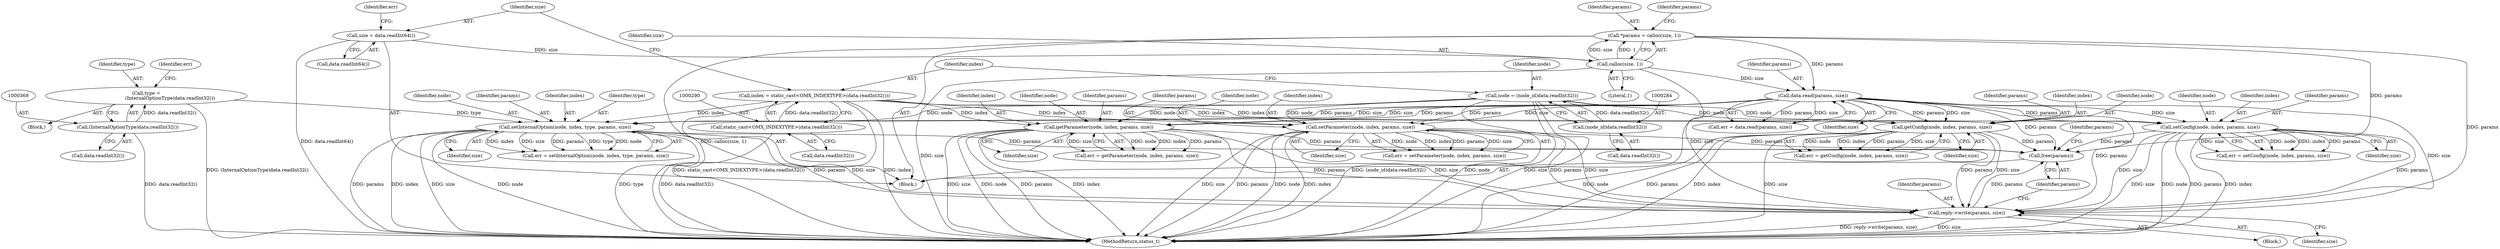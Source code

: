 digraph "0_Android_1171e7c047bf79e7c93342bb6a812c9edd86aa84@API" {
"1000400" [label="(Call,free(params))"];
"1000311" [label="(Call,data.read(params, size))"];
"1000301" [label="(Call,*params = calloc(size, 1))"];
"1000303" [label="(Call,calloc(size, 1))"];
"1000293" [label="(Call,size = data.readInt64())"];
"1000348" [label="(Call,getConfig(node, index, params, size))"];
"1000281" [label="(Call,node = (node_id)data.readInt32())"];
"1000283" [label="(Call,(node_id)data.readInt32())"];
"1000287" [label="(Call,index = static_cast<OMX_INDEXTYPE>(data.readInt32()))"];
"1000289" [label="(Call,static_cast<OMX_INDEXTYPE>(data.readInt32()))"];
"1000397" [label="(Call,reply->write(params, size))"];
"1000357" [label="(Call,setConfig(node, index, params, size))"];
"1000373" [label="(Call,setInternalOption(node, index, type, params, size))"];
"1000366" [label="(Call,type =\n                                (InternalOptionType)data.readInt32())"];
"1000368" [label="(Call,(InternalOptionType)data.readInt32())"];
"1000330" [label="(Call,getParameter(node, index, params, size))"];
"1000339" [label="(Call,setParameter(node, index, params, size))"];
"1000313" [label="(Identifier,size)"];
"1000293" [label="(Call,size = data.readInt64())"];
"1000295" [label="(Call,data.readInt64())"];
"1000311" [label="(Call,data.read(params, size))"];
"1000397" [label="(Call,reply->write(params, size))"];
"1000377" [label="(Identifier,params)"];
"1000334" [label="(Identifier,size)"];
"1000309" [label="(Call,err = data.read(params, size))"];
"1000339" [label="(Call,setParameter(node, index, params, size))"];
"1000291" [label="(Call,data.readInt32())"];
"1000400" [label="(Call,free(params))"];
"1000401" [label="(Identifier,params)"];
"1000355" [label="(Call,err = setConfig(node, index, params, size))"];
"1000289" [label="(Call,static_cast<OMX_INDEXTYPE>(data.readInt32()))"];
"1000307" [label="(Identifier,params)"];
"1000373" [label="(Call,setInternalOption(node, index, type, params, size))"];
"1000333" [label="(Identifier,params)"];
"1000398" [label="(Identifier,params)"];
"1000346" [label="(Call,err = getConfig(node, index, params, size))"];
"1000364" [label="(Block,)"];
"1000361" [label="(Identifier,size)"];
"1000281" [label="(Call,node = (node_id)data.readInt32())"];
"1000332" [label="(Identifier,index)"];
"1000372" [label="(Identifier,err)"];
"1000370" [label="(Call,data.readInt32())"];
"1000285" [label="(Call,data.readInt32())"];
"1000312" [label="(Identifier,params)"];
"1000348" [label="(Call,getConfig(node, index, params, size))"];
"1001075" [label="(MethodReturn,status_t)"];
"1000340" [label="(Identifier,node)"];
"1000378" [label="(Identifier,size)"];
"1000283" [label="(Call,(node_id)data.readInt32())"];
"1000287" [label="(Call,index = static_cast<OMX_INDEXTYPE>(data.readInt32()))"];
"1000282" [label="(Identifier,node)"];
"1000375" [label="(Identifier,index)"];
"1000301" [label="(Call,*params = calloc(size, 1))"];
"1000399" [label="(Identifier,size)"];
"1000337" [label="(Call,err = setParameter(node, index, params, size))"];
"1000396" [label="(Block,)"];
"1000351" [label="(Identifier,params)"];
"1000403" [label="(Identifier,params)"];
"1000288" [label="(Identifier,index)"];
"1000357" [label="(Call,setConfig(node, index, params, size))"];
"1000371" [label="(Call,err = setInternalOption(node, index, type, params, size))"];
"1000366" [label="(Call,type =\n                                (InternalOptionType)data.readInt32())"];
"1000303" [label="(Call,calloc(size, 1))"];
"1000328" [label="(Call,err = getParameter(node, index, params, size))"];
"1000352" [label="(Identifier,size)"];
"1000304" [label="(Identifier,size)"];
"1000350" [label="(Identifier,index)"];
"1000358" [label="(Identifier,node)"];
"1000330" [label="(Call,getParameter(node, index, params, size))"];
"1000305" [label="(Literal,1)"];
"1000359" [label="(Identifier,index)"];
"1000376" [label="(Identifier,type)"];
"1000368" [label="(Call,(InternalOptionType)data.readInt32())"];
"1000331" [label="(Identifier,node)"];
"1000343" [label="(Identifier,size)"];
"1000294" [label="(Identifier,size)"];
"1000367" [label="(Identifier,type)"];
"1000275" [label="(Block,)"];
"1000341" [label="(Identifier,index)"];
"1000302" [label="(Identifier,params)"];
"1000342" [label="(Identifier,params)"];
"1000374" [label="(Identifier,node)"];
"1000349" [label="(Identifier,node)"];
"1000298" [label="(Identifier,err)"];
"1000360" [label="(Identifier,params)"];
"1000400" -> "1000275"  [label="AST: "];
"1000400" -> "1000401"  [label="CFG: "];
"1000401" -> "1000400"  [label="AST: "];
"1000403" -> "1000400"  [label="CFG: "];
"1000311" -> "1000400"  [label="DDG: params"];
"1000348" -> "1000400"  [label="DDG: params"];
"1000397" -> "1000400"  [label="DDG: params"];
"1000357" -> "1000400"  [label="DDG: params"];
"1000373" -> "1000400"  [label="DDG: params"];
"1000330" -> "1000400"  [label="DDG: params"];
"1000301" -> "1000400"  [label="DDG: params"];
"1000339" -> "1000400"  [label="DDG: params"];
"1000311" -> "1000309"  [label="AST: "];
"1000311" -> "1000313"  [label="CFG: "];
"1000312" -> "1000311"  [label="AST: "];
"1000313" -> "1000311"  [label="AST: "];
"1000309" -> "1000311"  [label="CFG: "];
"1000311" -> "1001075"  [label="DDG: size"];
"1000311" -> "1000309"  [label="DDG: params"];
"1000311" -> "1000309"  [label="DDG: size"];
"1000301" -> "1000311"  [label="DDG: params"];
"1000303" -> "1000311"  [label="DDG: size"];
"1000311" -> "1000330"  [label="DDG: params"];
"1000311" -> "1000330"  [label="DDG: size"];
"1000311" -> "1000339"  [label="DDG: params"];
"1000311" -> "1000339"  [label="DDG: size"];
"1000311" -> "1000348"  [label="DDG: params"];
"1000311" -> "1000348"  [label="DDG: size"];
"1000311" -> "1000357"  [label="DDG: params"];
"1000311" -> "1000357"  [label="DDG: size"];
"1000311" -> "1000373"  [label="DDG: params"];
"1000311" -> "1000373"  [label="DDG: size"];
"1000311" -> "1000397"  [label="DDG: params"];
"1000311" -> "1000397"  [label="DDG: size"];
"1000301" -> "1000275"  [label="AST: "];
"1000301" -> "1000303"  [label="CFG: "];
"1000302" -> "1000301"  [label="AST: "];
"1000303" -> "1000301"  [label="AST: "];
"1000307" -> "1000301"  [label="CFG: "];
"1000301" -> "1001075"  [label="DDG: calloc(size, 1)"];
"1000303" -> "1000301"  [label="DDG: size"];
"1000303" -> "1000301"  [label="DDG: 1"];
"1000301" -> "1000397"  [label="DDG: params"];
"1000303" -> "1000305"  [label="CFG: "];
"1000304" -> "1000303"  [label="AST: "];
"1000305" -> "1000303"  [label="AST: "];
"1000303" -> "1001075"  [label="DDG: size"];
"1000293" -> "1000303"  [label="DDG: size"];
"1000303" -> "1000397"  [label="DDG: size"];
"1000293" -> "1000275"  [label="AST: "];
"1000293" -> "1000295"  [label="CFG: "];
"1000294" -> "1000293"  [label="AST: "];
"1000295" -> "1000293"  [label="AST: "];
"1000298" -> "1000293"  [label="CFG: "];
"1000293" -> "1001075"  [label="DDG: data.readInt64()"];
"1000348" -> "1000346"  [label="AST: "];
"1000348" -> "1000352"  [label="CFG: "];
"1000349" -> "1000348"  [label="AST: "];
"1000350" -> "1000348"  [label="AST: "];
"1000351" -> "1000348"  [label="AST: "];
"1000352" -> "1000348"  [label="AST: "];
"1000346" -> "1000348"  [label="CFG: "];
"1000348" -> "1001075"  [label="DDG: node"];
"1000348" -> "1001075"  [label="DDG: params"];
"1000348" -> "1001075"  [label="DDG: index"];
"1000348" -> "1001075"  [label="DDG: size"];
"1000348" -> "1000346"  [label="DDG: node"];
"1000348" -> "1000346"  [label="DDG: index"];
"1000348" -> "1000346"  [label="DDG: params"];
"1000348" -> "1000346"  [label="DDG: size"];
"1000281" -> "1000348"  [label="DDG: node"];
"1000287" -> "1000348"  [label="DDG: index"];
"1000348" -> "1000397"  [label="DDG: params"];
"1000348" -> "1000397"  [label="DDG: size"];
"1000281" -> "1000275"  [label="AST: "];
"1000281" -> "1000283"  [label="CFG: "];
"1000282" -> "1000281"  [label="AST: "];
"1000283" -> "1000281"  [label="AST: "];
"1000288" -> "1000281"  [label="CFG: "];
"1000281" -> "1001075"  [label="DDG: node"];
"1000281" -> "1001075"  [label="DDG: (node_id)data.readInt32()"];
"1000283" -> "1000281"  [label="DDG: data.readInt32()"];
"1000281" -> "1000330"  [label="DDG: node"];
"1000281" -> "1000339"  [label="DDG: node"];
"1000281" -> "1000357"  [label="DDG: node"];
"1000281" -> "1000373"  [label="DDG: node"];
"1000283" -> "1000285"  [label="CFG: "];
"1000284" -> "1000283"  [label="AST: "];
"1000285" -> "1000283"  [label="AST: "];
"1000287" -> "1000275"  [label="AST: "];
"1000287" -> "1000289"  [label="CFG: "];
"1000288" -> "1000287"  [label="AST: "];
"1000289" -> "1000287"  [label="AST: "];
"1000294" -> "1000287"  [label="CFG: "];
"1000287" -> "1001075"  [label="DDG: static_cast<OMX_INDEXTYPE>(data.readInt32())"];
"1000287" -> "1001075"  [label="DDG: index"];
"1000289" -> "1000287"  [label="DDG: data.readInt32()"];
"1000287" -> "1000330"  [label="DDG: index"];
"1000287" -> "1000339"  [label="DDG: index"];
"1000287" -> "1000357"  [label="DDG: index"];
"1000287" -> "1000373"  [label="DDG: index"];
"1000289" -> "1000291"  [label="CFG: "];
"1000290" -> "1000289"  [label="AST: "];
"1000291" -> "1000289"  [label="AST: "];
"1000289" -> "1001075"  [label="DDG: data.readInt32()"];
"1000397" -> "1000396"  [label="AST: "];
"1000397" -> "1000399"  [label="CFG: "];
"1000398" -> "1000397"  [label="AST: "];
"1000399" -> "1000397"  [label="AST: "];
"1000401" -> "1000397"  [label="CFG: "];
"1000397" -> "1001075"  [label="DDG: reply->write(params, size)"];
"1000397" -> "1001075"  [label="DDG: size"];
"1000357" -> "1000397"  [label="DDG: params"];
"1000357" -> "1000397"  [label="DDG: size"];
"1000373" -> "1000397"  [label="DDG: params"];
"1000373" -> "1000397"  [label="DDG: size"];
"1000330" -> "1000397"  [label="DDG: params"];
"1000330" -> "1000397"  [label="DDG: size"];
"1000339" -> "1000397"  [label="DDG: params"];
"1000339" -> "1000397"  [label="DDG: size"];
"1000357" -> "1000355"  [label="AST: "];
"1000357" -> "1000361"  [label="CFG: "];
"1000358" -> "1000357"  [label="AST: "];
"1000359" -> "1000357"  [label="AST: "];
"1000360" -> "1000357"  [label="AST: "];
"1000361" -> "1000357"  [label="AST: "];
"1000355" -> "1000357"  [label="CFG: "];
"1000357" -> "1001075"  [label="DDG: size"];
"1000357" -> "1001075"  [label="DDG: node"];
"1000357" -> "1001075"  [label="DDG: params"];
"1000357" -> "1001075"  [label="DDG: index"];
"1000357" -> "1000355"  [label="DDG: node"];
"1000357" -> "1000355"  [label="DDG: index"];
"1000357" -> "1000355"  [label="DDG: params"];
"1000357" -> "1000355"  [label="DDG: size"];
"1000373" -> "1000371"  [label="AST: "];
"1000373" -> "1000378"  [label="CFG: "];
"1000374" -> "1000373"  [label="AST: "];
"1000375" -> "1000373"  [label="AST: "];
"1000376" -> "1000373"  [label="AST: "];
"1000377" -> "1000373"  [label="AST: "];
"1000378" -> "1000373"  [label="AST: "];
"1000371" -> "1000373"  [label="CFG: "];
"1000373" -> "1001075"  [label="DDG: type"];
"1000373" -> "1001075"  [label="DDG: params"];
"1000373" -> "1001075"  [label="DDG: index"];
"1000373" -> "1001075"  [label="DDG: size"];
"1000373" -> "1001075"  [label="DDG: node"];
"1000373" -> "1000371"  [label="DDG: index"];
"1000373" -> "1000371"  [label="DDG: size"];
"1000373" -> "1000371"  [label="DDG: params"];
"1000373" -> "1000371"  [label="DDG: type"];
"1000373" -> "1000371"  [label="DDG: node"];
"1000366" -> "1000373"  [label="DDG: type"];
"1000366" -> "1000364"  [label="AST: "];
"1000366" -> "1000368"  [label="CFG: "];
"1000367" -> "1000366"  [label="AST: "];
"1000368" -> "1000366"  [label="AST: "];
"1000372" -> "1000366"  [label="CFG: "];
"1000366" -> "1001075"  [label="DDG: (InternalOptionType)data.readInt32()"];
"1000368" -> "1000366"  [label="DDG: data.readInt32()"];
"1000368" -> "1000370"  [label="CFG: "];
"1000369" -> "1000368"  [label="AST: "];
"1000370" -> "1000368"  [label="AST: "];
"1000368" -> "1001075"  [label="DDG: data.readInt32()"];
"1000330" -> "1000328"  [label="AST: "];
"1000330" -> "1000334"  [label="CFG: "];
"1000331" -> "1000330"  [label="AST: "];
"1000332" -> "1000330"  [label="AST: "];
"1000333" -> "1000330"  [label="AST: "];
"1000334" -> "1000330"  [label="AST: "];
"1000328" -> "1000330"  [label="CFG: "];
"1000330" -> "1001075"  [label="DDG: size"];
"1000330" -> "1001075"  [label="DDG: node"];
"1000330" -> "1001075"  [label="DDG: params"];
"1000330" -> "1001075"  [label="DDG: index"];
"1000330" -> "1000328"  [label="DDG: node"];
"1000330" -> "1000328"  [label="DDG: index"];
"1000330" -> "1000328"  [label="DDG: params"];
"1000330" -> "1000328"  [label="DDG: size"];
"1000339" -> "1000337"  [label="AST: "];
"1000339" -> "1000343"  [label="CFG: "];
"1000340" -> "1000339"  [label="AST: "];
"1000341" -> "1000339"  [label="AST: "];
"1000342" -> "1000339"  [label="AST: "];
"1000343" -> "1000339"  [label="AST: "];
"1000337" -> "1000339"  [label="CFG: "];
"1000339" -> "1001075"  [label="DDG: size"];
"1000339" -> "1001075"  [label="DDG: params"];
"1000339" -> "1001075"  [label="DDG: node"];
"1000339" -> "1001075"  [label="DDG: index"];
"1000339" -> "1000337"  [label="DDG: node"];
"1000339" -> "1000337"  [label="DDG: index"];
"1000339" -> "1000337"  [label="DDG: params"];
"1000339" -> "1000337"  [label="DDG: size"];
}
